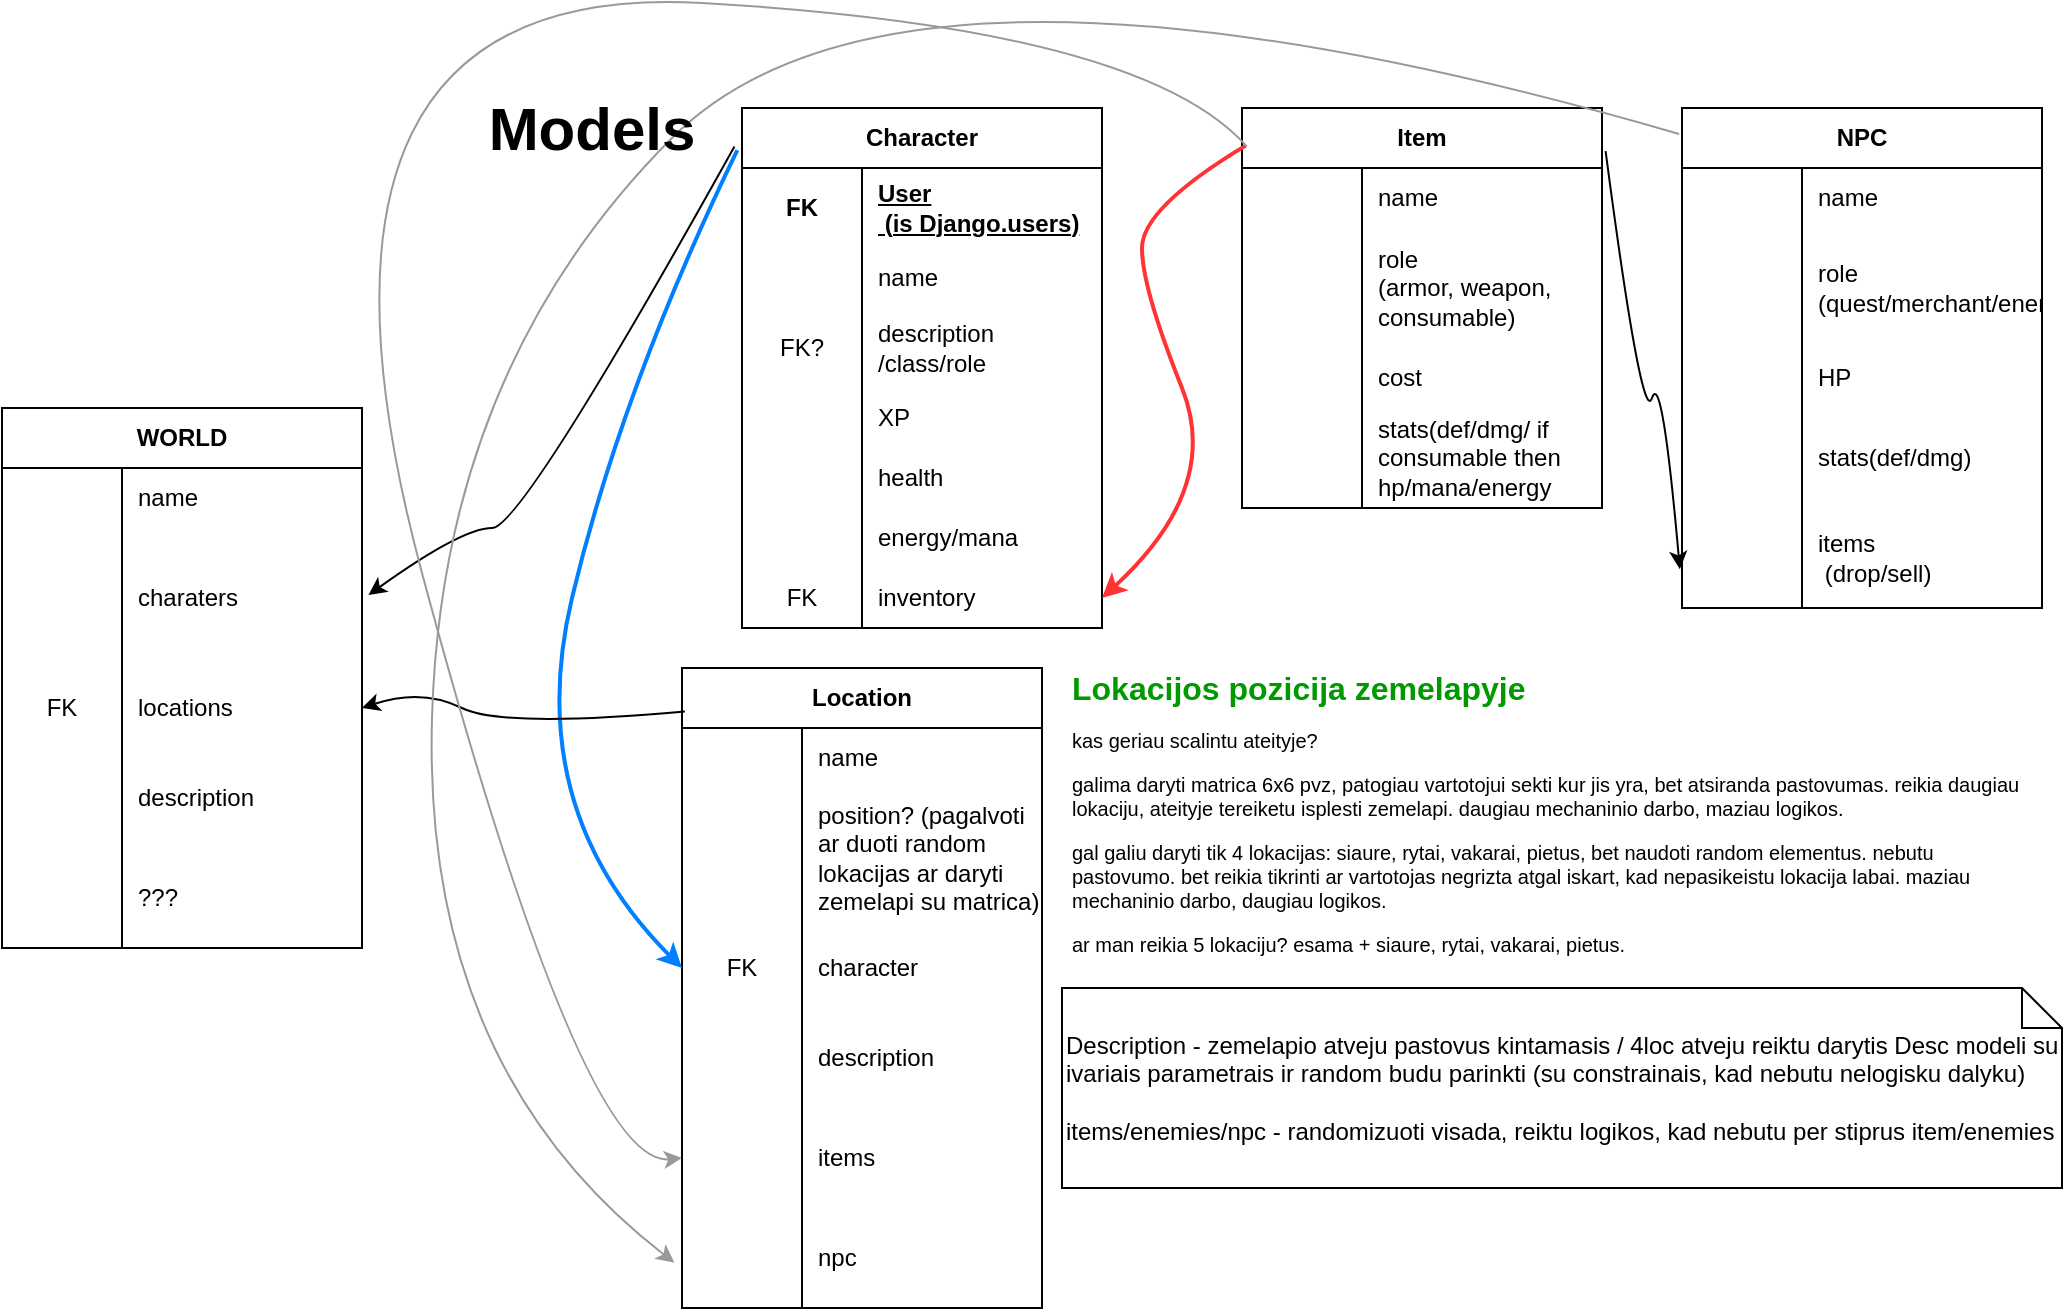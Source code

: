 <mxfile version="22.1.4" type="github">
  <diagram name="Page-1" id="NgMxnCGfI6lpgmHuZvVO">
    <mxGraphModel dx="2081" dy="1786" grid="1" gridSize="10" guides="1" tooltips="1" connect="1" arrows="1" fold="1" page="1" pageScale="1" pageWidth="850" pageHeight="1100" math="0" shadow="0">
      <root>
        <mxCell id="0" />
        <mxCell id="1" parent="0" />
        <mxCell id="99KLzJJd3JAzD1r81Fv1-16" value="Character" style="shape=table;startSize=30;container=1;collapsible=1;childLayout=tableLayout;fixedRows=1;rowLines=0;fontStyle=1;align=center;resizeLast=1;html=1;whiteSpace=wrap;points=[[0,0,0,0,0],[0,0.25,0,0,0],[0,0.5,0,0,0],[0,0.75,0,0,0],[0,1,0,0,0],[0.25,0,0,0,0],[0.25,1,0,0,0],[0.5,0,0,0,0],[0.5,1,0,0,0],[0.75,0,0,0,0],[0.75,1,0,0,0],[1,0,0,0,0],[1,0.25,0,0,0],[1,0.5,0,0,0],[1,0.75,0,0,0],[1,1,0,0,0]];" vertex="1" parent="1">
          <mxGeometry x="150" y="20" width="180" height="260" as="geometry">
            <mxRectangle x="40" y="340" width="100" height="30" as="alternateBounds" />
          </mxGeometry>
        </mxCell>
        <mxCell id="99KLzJJd3JAzD1r81Fv1-17" value="" style="shape=tableRow;horizontal=0;startSize=0;swimlaneHead=0;swimlaneBody=0;fillColor=none;collapsible=0;dropTarget=0;points=[[0,0.5],[1,0.5]];portConstraint=eastwest;top=0;left=0;right=0;bottom=0;html=1;" vertex="1" parent="99KLzJJd3JAzD1r81Fv1-16">
          <mxGeometry y="30" width="180" height="40" as="geometry" />
        </mxCell>
        <mxCell id="99KLzJJd3JAzD1r81Fv1-18" value="FK" style="shape=partialRectangle;connectable=0;fillColor=none;top=0;left=0;bottom=0;right=0;fontStyle=1;overflow=hidden;html=1;whiteSpace=wrap;" vertex="1" parent="99KLzJJd3JAzD1r81Fv1-17">
          <mxGeometry width="60" height="40" as="geometry">
            <mxRectangle width="60" height="40" as="alternateBounds" />
          </mxGeometry>
        </mxCell>
        <mxCell id="99KLzJJd3JAzD1r81Fv1-19" value="&lt;div&gt;User&lt;/div&gt;&amp;nbsp;(is Django.users)" style="shape=partialRectangle;connectable=0;fillColor=none;top=0;left=0;bottom=0;right=0;align=left;spacingLeft=6;fontStyle=5;overflow=hidden;html=1;whiteSpace=wrap;" vertex="1" parent="99KLzJJd3JAzD1r81Fv1-17">
          <mxGeometry x="60" width="120" height="40" as="geometry">
            <mxRectangle width="120" height="40" as="alternateBounds" />
          </mxGeometry>
        </mxCell>
        <mxCell id="99KLzJJd3JAzD1r81Fv1-23" value="" style="shape=tableRow;horizontal=0;startSize=0;swimlaneHead=0;swimlaneBody=0;fillColor=none;collapsible=0;dropTarget=0;points=[[0,0.5],[1,0.5]];portConstraint=eastwest;top=0;left=0;right=0;bottom=0;html=1;" vertex="1" parent="99KLzJJd3JAzD1r81Fv1-16">
          <mxGeometry y="70" width="180" height="30" as="geometry" />
        </mxCell>
        <mxCell id="99KLzJJd3JAzD1r81Fv1-24" value="" style="shape=partialRectangle;connectable=0;fillColor=none;top=0;left=0;bottom=0;right=0;editable=1;overflow=hidden;html=1;whiteSpace=wrap;" vertex="1" parent="99KLzJJd3JAzD1r81Fv1-23">
          <mxGeometry width="60" height="30" as="geometry">
            <mxRectangle width="60" height="30" as="alternateBounds" />
          </mxGeometry>
        </mxCell>
        <mxCell id="99KLzJJd3JAzD1r81Fv1-25" value="name" style="shape=partialRectangle;connectable=0;fillColor=none;top=0;left=0;bottom=0;right=0;align=left;spacingLeft=6;overflow=hidden;html=1;whiteSpace=wrap;" vertex="1" parent="99KLzJJd3JAzD1r81Fv1-23">
          <mxGeometry x="60" width="120" height="30" as="geometry">
            <mxRectangle width="120" height="30" as="alternateBounds" />
          </mxGeometry>
        </mxCell>
        <mxCell id="99KLzJJd3JAzD1r81Fv1-29" style="shape=tableRow;horizontal=0;startSize=0;swimlaneHead=0;swimlaneBody=0;fillColor=none;collapsible=0;dropTarget=0;points=[[0,0.5],[1,0.5]];portConstraint=eastwest;top=0;left=0;right=0;bottom=0;html=1;" vertex="1" parent="99KLzJJd3JAzD1r81Fv1-16">
          <mxGeometry y="100" width="180" height="40" as="geometry" />
        </mxCell>
        <mxCell id="99KLzJJd3JAzD1r81Fv1-30" value="FK?" style="shape=partialRectangle;connectable=0;fillColor=none;top=0;left=0;bottom=0;right=0;editable=1;overflow=hidden;html=1;whiteSpace=wrap;" vertex="1" parent="99KLzJJd3JAzD1r81Fv1-29">
          <mxGeometry width="60" height="40" as="geometry">
            <mxRectangle width="60" height="40" as="alternateBounds" />
          </mxGeometry>
        </mxCell>
        <mxCell id="99KLzJJd3JAzD1r81Fv1-31" value="&lt;div&gt;description&lt;/div&gt;&lt;div&gt;/class/role&lt;/div&gt;" style="shape=partialRectangle;connectable=0;fillColor=none;top=0;left=0;bottom=0;right=0;align=left;spacingLeft=6;overflow=hidden;html=1;whiteSpace=wrap;" vertex="1" parent="99KLzJJd3JAzD1r81Fv1-29">
          <mxGeometry x="60" width="120" height="40" as="geometry">
            <mxRectangle width="120" height="40" as="alternateBounds" />
          </mxGeometry>
        </mxCell>
        <mxCell id="99KLzJJd3JAzD1r81Fv1-48" style="shape=tableRow;horizontal=0;startSize=0;swimlaneHead=0;swimlaneBody=0;fillColor=none;collapsible=0;dropTarget=0;points=[[0,0.5],[1,0.5]];portConstraint=eastwest;top=0;left=0;right=0;bottom=0;html=1;" vertex="1" parent="99KLzJJd3JAzD1r81Fv1-16">
          <mxGeometry y="140" width="180" height="30" as="geometry" />
        </mxCell>
        <mxCell id="99KLzJJd3JAzD1r81Fv1-49" style="shape=partialRectangle;connectable=0;fillColor=none;top=0;left=0;bottom=0;right=0;editable=1;overflow=hidden;html=1;whiteSpace=wrap;" vertex="1" parent="99KLzJJd3JAzD1r81Fv1-48">
          <mxGeometry width="60" height="30" as="geometry">
            <mxRectangle width="60" height="30" as="alternateBounds" />
          </mxGeometry>
        </mxCell>
        <mxCell id="99KLzJJd3JAzD1r81Fv1-50" value="XP" style="shape=partialRectangle;connectable=0;fillColor=none;top=0;left=0;bottom=0;right=0;align=left;spacingLeft=6;overflow=hidden;html=1;whiteSpace=wrap;" vertex="1" parent="99KLzJJd3JAzD1r81Fv1-48">
          <mxGeometry x="60" width="120" height="30" as="geometry">
            <mxRectangle width="120" height="30" as="alternateBounds" />
          </mxGeometry>
        </mxCell>
        <mxCell id="99KLzJJd3JAzD1r81Fv1-98" style="shape=tableRow;horizontal=0;startSize=0;swimlaneHead=0;swimlaneBody=0;fillColor=none;collapsible=0;dropTarget=0;points=[[0,0.5],[1,0.5]];portConstraint=eastwest;top=0;left=0;right=0;bottom=0;html=1;" vertex="1" parent="99KLzJJd3JAzD1r81Fv1-16">
          <mxGeometry y="170" width="180" height="30" as="geometry" />
        </mxCell>
        <mxCell id="99KLzJJd3JAzD1r81Fv1-99" style="shape=partialRectangle;connectable=0;fillColor=none;top=0;left=0;bottom=0;right=0;editable=1;overflow=hidden;html=1;whiteSpace=wrap;" vertex="1" parent="99KLzJJd3JAzD1r81Fv1-98">
          <mxGeometry width="60" height="30" as="geometry">
            <mxRectangle width="60" height="30" as="alternateBounds" />
          </mxGeometry>
        </mxCell>
        <mxCell id="99KLzJJd3JAzD1r81Fv1-100" value="health" style="shape=partialRectangle;connectable=0;fillColor=none;top=0;left=0;bottom=0;right=0;align=left;spacingLeft=6;overflow=hidden;html=1;whiteSpace=wrap;" vertex="1" parent="99KLzJJd3JAzD1r81Fv1-98">
          <mxGeometry x="60" width="120" height="30" as="geometry">
            <mxRectangle width="120" height="30" as="alternateBounds" />
          </mxGeometry>
        </mxCell>
        <mxCell id="99KLzJJd3JAzD1r81Fv1-51" style="shape=tableRow;horizontal=0;startSize=0;swimlaneHead=0;swimlaneBody=0;fillColor=none;collapsible=0;dropTarget=0;points=[[0,0.5],[1,0.5]];portConstraint=eastwest;top=0;left=0;right=0;bottom=0;html=1;" vertex="1" parent="99KLzJJd3JAzD1r81Fv1-16">
          <mxGeometry y="200" width="180" height="30" as="geometry" />
        </mxCell>
        <mxCell id="99KLzJJd3JAzD1r81Fv1-52" style="shape=partialRectangle;connectable=0;fillColor=none;top=0;left=0;bottom=0;right=0;editable=1;overflow=hidden;html=1;whiteSpace=wrap;" vertex="1" parent="99KLzJJd3JAzD1r81Fv1-51">
          <mxGeometry width="60" height="30" as="geometry">
            <mxRectangle width="60" height="30" as="alternateBounds" />
          </mxGeometry>
        </mxCell>
        <mxCell id="99KLzJJd3JAzD1r81Fv1-53" value="energy/mana" style="shape=partialRectangle;connectable=0;fillColor=none;top=0;left=0;bottom=0;right=0;align=left;spacingLeft=6;overflow=hidden;html=1;whiteSpace=wrap;" vertex="1" parent="99KLzJJd3JAzD1r81Fv1-51">
          <mxGeometry x="60" width="120" height="30" as="geometry">
            <mxRectangle width="120" height="30" as="alternateBounds" />
          </mxGeometry>
        </mxCell>
        <mxCell id="99KLzJJd3JAzD1r81Fv1-54" style="shape=tableRow;horizontal=0;startSize=0;swimlaneHead=0;swimlaneBody=0;fillColor=none;collapsible=0;dropTarget=0;points=[[0,0.5],[1,0.5]];portConstraint=eastwest;top=0;left=0;right=0;bottom=0;html=1;" vertex="1" parent="99KLzJJd3JAzD1r81Fv1-16">
          <mxGeometry y="230" width="180" height="30" as="geometry" />
        </mxCell>
        <mxCell id="99KLzJJd3JAzD1r81Fv1-55" value="FK" style="shape=partialRectangle;connectable=0;fillColor=none;top=0;left=0;bottom=0;right=0;editable=1;overflow=hidden;html=1;whiteSpace=wrap;" vertex="1" parent="99KLzJJd3JAzD1r81Fv1-54">
          <mxGeometry width="60" height="30" as="geometry">
            <mxRectangle width="60" height="30" as="alternateBounds" />
          </mxGeometry>
        </mxCell>
        <mxCell id="99KLzJJd3JAzD1r81Fv1-56" value="inventory" style="shape=partialRectangle;connectable=0;fillColor=none;top=0;left=0;bottom=0;right=0;align=left;spacingLeft=6;overflow=hidden;html=1;whiteSpace=wrap;" vertex="1" parent="99KLzJJd3JAzD1r81Fv1-54">
          <mxGeometry x="60" width="120" height="30" as="geometry">
            <mxRectangle width="120" height="30" as="alternateBounds" />
          </mxGeometry>
        </mxCell>
        <mxCell id="99KLzJJd3JAzD1r81Fv1-58" value="Item" style="shape=table;startSize=30;container=1;collapsible=1;childLayout=tableLayout;fixedRows=1;rowLines=0;fontStyle=1;align=center;resizeLast=1;html=1;whiteSpace=wrap;points=[[0,0,0,0,0],[0,0.25,0,0,0],[0,0.5,0,0,0],[0,0.75,0,0,0],[0,1,0,0,0],[0.25,0,0,0,0],[0.25,1,0,0,0],[0.5,0,0,0,0],[0.5,1,0,0,0],[0.75,0,0,0,0],[0.75,1,0,0,0],[1,0,0,0,0],[1,0.25,0,0,0],[1,0.5,0,0,0],[1,0.75,0,0,0],[1,1,0,0,0]];" vertex="1" parent="1">
          <mxGeometry x="400" y="20" width="180" height="200" as="geometry">
            <mxRectangle x="40" y="340" width="100" height="30" as="alternateBounds" />
          </mxGeometry>
        </mxCell>
        <mxCell id="99KLzJJd3JAzD1r81Fv1-62" value="" style="shape=tableRow;horizontal=0;startSize=0;swimlaneHead=0;swimlaneBody=0;fillColor=none;collapsible=0;dropTarget=0;points=[[0,0.5],[1,0.5]];portConstraint=eastwest;top=0;left=0;right=0;bottom=0;html=1;" vertex="1" parent="99KLzJJd3JAzD1r81Fv1-58">
          <mxGeometry y="30" width="180" height="30" as="geometry" />
        </mxCell>
        <mxCell id="99KLzJJd3JAzD1r81Fv1-63" value="" style="shape=partialRectangle;connectable=0;fillColor=none;top=0;left=0;bottom=0;right=0;editable=1;overflow=hidden;html=1;whiteSpace=wrap;" vertex="1" parent="99KLzJJd3JAzD1r81Fv1-62">
          <mxGeometry width="60" height="30" as="geometry">
            <mxRectangle width="60" height="30" as="alternateBounds" />
          </mxGeometry>
        </mxCell>
        <mxCell id="99KLzJJd3JAzD1r81Fv1-64" value="name" style="shape=partialRectangle;connectable=0;fillColor=none;top=0;left=0;bottom=0;right=0;align=left;spacingLeft=6;overflow=hidden;html=1;whiteSpace=wrap;" vertex="1" parent="99KLzJJd3JAzD1r81Fv1-62">
          <mxGeometry x="60" width="120" height="30" as="geometry">
            <mxRectangle width="120" height="30" as="alternateBounds" />
          </mxGeometry>
        </mxCell>
        <mxCell id="99KLzJJd3JAzD1r81Fv1-65" style="shape=tableRow;horizontal=0;startSize=0;swimlaneHead=0;swimlaneBody=0;fillColor=none;collapsible=0;dropTarget=0;points=[[0,0.5],[1,0.5]];portConstraint=eastwest;top=0;left=0;right=0;bottom=0;html=1;" vertex="1" parent="99KLzJJd3JAzD1r81Fv1-58">
          <mxGeometry y="60" width="180" height="60" as="geometry" />
        </mxCell>
        <mxCell id="99KLzJJd3JAzD1r81Fv1-66" value="" style="shape=partialRectangle;connectable=0;fillColor=none;top=0;left=0;bottom=0;right=0;editable=1;overflow=hidden;html=1;whiteSpace=wrap;" vertex="1" parent="99KLzJJd3JAzD1r81Fv1-65">
          <mxGeometry width="60" height="60" as="geometry">
            <mxRectangle width="60" height="60" as="alternateBounds" />
          </mxGeometry>
        </mxCell>
        <mxCell id="99KLzJJd3JAzD1r81Fv1-67" value="&lt;div&gt;role&lt;/div&gt;(armor, weapon, consumable)" style="shape=partialRectangle;connectable=0;fillColor=none;top=0;left=0;bottom=0;right=0;align=left;spacingLeft=6;overflow=hidden;html=1;whiteSpace=wrap;" vertex="1" parent="99KLzJJd3JAzD1r81Fv1-65">
          <mxGeometry x="60" width="120" height="60" as="geometry">
            <mxRectangle width="120" height="60" as="alternateBounds" />
          </mxGeometry>
        </mxCell>
        <mxCell id="99KLzJJd3JAzD1r81Fv1-68" style="shape=tableRow;horizontal=0;startSize=0;swimlaneHead=0;swimlaneBody=0;fillColor=none;collapsible=0;dropTarget=0;points=[[0,0.5],[1,0.5]];portConstraint=eastwest;top=0;left=0;right=0;bottom=0;html=1;" vertex="1" parent="99KLzJJd3JAzD1r81Fv1-58">
          <mxGeometry y="120" width="180" height="30" as="geometry" />
        </mxCell>
        <mxCell id="99KLzJJd3JAzD1r81Fv1-69" style="shape=partialRectangle;connectable=0;fillColor=none;top=0;left=0;bottom=0;right=0;editable=1;overflow=hidden;html=1;whiteSpace=wrap;" vertex="1" parent="99KLzJJd3JAzD1r81Fv1-68">
          <mxGeometry width="60" height="30" as="geometry">
            <mxRectangle width="60" height="30" as="alternateBounds" />
          </mxGeometry>
        </mxCell>
        <mxCell id="99KLzJJd3JAzD1r81Fv1-70" value="cost" style="shape=partialRectangle;connectable=0;fillColor=none;top=0;left=0;bottom=0;right=0;align=left;spacingLeft=6;overflow=hidden;html=1;whiteSpace=wrap;" vertex="1" parent="99KLzJJd3JAzD1r81Fv1-68">
          <mxGeometry x="60" width="120" height="30" as="geometry">
            <mxRectangle width="120" height="30" as="alternateBounds" />
          </mxGeometry>
        </mxCell>
        <mxCell id="99KLzJJd3JAzD1r81Fv1-71" style="shape=tableRow;horizontal=0;startSize=0;swimlaneHead=0;swimlaneBody=0;fillColor=none;collapsible=0;dropTarget=0;points=[[0,0.5],[1,0.5]];portConstraint=eastwest;top=0;left=0;right=0;bottom=0;html=1;" vertex="1" parent="99KLzJJd3JAzD1r81Fv1-58">
          <mxGeometry y="150" width="180" height="50" as="geometry" />
        </mxCell>
        <mxCell id="99KLzJJd3JAzD1r81Fv1-72" style="shape=partialRectangle;connectable=0;fillColor=none;top=0;left=0;bottom=0;right=0;editable=1;overflow=hidden;html=1;whiteSpace=wrap;" vertex="1" parent="99KLzJJd3JAzD1r81Fv1-71">
          <mxGeometry width="60" height="50" as="geometry">
            <mxRectangle width="60" height="50" as="alternateBounds" />
          </mxGeometry>
        </mxCell>
        <mxCell id="99KLzJJd3JAzD1r81Fv1-73" value="stats(def/dmg/ if consumable then hp/mana/energy" style="shape=partialRectangle;connectable=0;fillColor=none;top=0;left=0;bottom=0;right=0;align=left;spacingLeft=6;overflow=hidden;html=1;whiteSpace=wrap;" vertex="1" parent="99KLzJJd3JAzD1r81Fv1-71">
          <mxGeometry x="60" width="120" height="50" as="geometry">
            <mxRectangle width="120" height="50" as="alternateBounds" />
          </mxGeometry>
        </mxCell>
        <mxCell id="99KLzJJd3JAzD1r81Fv1-77" value="" style="curved=1;endArrow=classic;html=1;rounded=0;exitX=0.01;exitY=0.094;exitDx=0;exitDy=0;exitPerimeter=0;entryX=1;entryY=0.5;entryDx=0;entryDy=0;strokeColor=#FF3333;strokeWidth=2;" edge="1" parent="1" source="99KLzJJd3JAzD1r81Fv1-58" target="99KLzJJd3JAzD1r81Fv1-54">
          <mxGeometry width="50" height="50" relative="1" as="geometry">
            <mxPoint x="430" y="320" as="sourcePoint" />
            <mxPoint x="480" y="270" as="targetPoint" />
            <Array as="points">
              <mxPoint x="350" y="70" />
              <mxPoint x="350" y="110" />
              <mxPoint x="390" y="210" />
            </Array>
          </mxGeometry>
        </mxCell>
        <mxCell id="99KLzJJd3JAzD1r81Fv1-78" value="Location" style="shape=table;startSize=30;container=1;collapsible=1;childLayout=tableLayout;fixedRows=1;rowLines=0;fontStyle=1;align=center;resizeLast=1;html=1;whiteSpace=wrap;points=[[0,0,0,0,0],[0,0.25,0,0,0],[0,0.5,0,0,0],[0,0.75,0,0,0],[0,1,0,0,0],[0.25,0,0,0,0],[0.25,1,0,0,0],[0.5,0,0,0,0],[0.5,1,0,0,0],[0.75,0,0,0,0],[0.75,1,0,0,0],[1,0,0,0,0],[1,0.25,0,0,0],[1,0.5,0,0,0],[1,0.75,0,0,0],[1,1,0,0,0]];" vertex="1" parent="1">
          <mxGeometry x="120" y="300" width="180" height="320" as="geometry">
            <mxRectangle x="40" y="340" width="100" height="30" as="alternateBounds" />
          </mxGeometry>
        </mxCell>
        <mxCell id="99KLzJJd3JAzD1r81Fv1-79" value="" style="shape=tableRow;horizontal=0;startSize=0;swimlaneHead=0;swimlaneBody=0;fillColor=none;collapsible=0;dropTarget=0;points=[[0,0.5],[1,0.5]];portConstraint=eastwest;top=0;left=0;right=0;bottom=0;html=1;" vertex="1" parent="99KLzJJd3JAzD1r81Fv1-78">
          <mxGeometry y="30" width="180" height="30" as="geometry" />
        </mxCell>
        <mxCell id="99KLzJJd3JAzD1r81Fv1-80" value="" style="shape=partialRectangle;connectable=0;fillColor=none;top=0;left=0;bottom=0;right=0;editable=1;overflow=hidden;html=1;whiteSpace=wrap;" vertex="1" parent="99KLzJJd3JAzD1r81Fv1-79">
          <mxGeometry width="60" height="30" as="geometry">
            <mxRectangle width="60" height="30" as="alternateBounds" />
          </mxGeometry>
        </mxCell>
        <mxCell id="99KLzJJd3JAzD1r81Fv1-81" value="name" style="shape=partialRectangle;connectable=0;fillColor=none;top=0;left=0;bottom=0;right=0;align=left;spacingLeft=6;overflow=hidden;html=1;whiteSpace=wrap;" vertex="1" parent="99KLzJJd3JAzD1r81Fv1-79">
          <mxGeometry x="60" width="120" height="30" as="geometry">
            <mxRectangle width="120" height="30" as="alternateBounds" />
          </mxGeometry>
        </mxCell>
        <mxCell id="99KLzJJd3JAzD1r81Fv1-82" style="shape=tableRow;horizontal=0;startSize=0;swimlaneHead=0;swimlaneBody=0;fillColor=none;collapsible=0;dropTarget=0;points=[[0,0.5],[1,0.5]];portConstraint=eastwest;top=0;left=0;right=0;bottom=0;html=1;" vertex="1" parent="99KLzJJd3JAzD1r81Fv1-78">
          <mxGeometry y="60" width="180" height="70" as="geometry" />
        </mxCell>
        <mxCell id="99KLzJJd3JAzD1r81Fv1-83" value="" style="shape=partialRectangle;connectable=0;fillColor=none;top=0;left=0;bottom=0;right=0;editable=1;overflow=hidden;html=1;whiteSpace=wrap;" vertex="1" parent="99KLzJJd3JAzD1r81Fv1-82">
          <mxGeometry width="60" height="70" as="geometry">
            <mxRectangle width="60" height="70" as="alternateBounds" />
          </mxGeometry>
        </mxCell>
        <mxCell id="99KLzJJd3JAzD1r81Fv1-84" value="position? (pagalvoti ar duoti random lokacijas ar daryti zemelapi su matrica)" style="shape=partialRectangle;connectable=0;fillColor=none;top=0;left=0;bottom=0;right=0;align=left;spacingLeft=6;overflow=hidden;html=1;whiteSpace=wrap;" vertex="1" parent="99KLzJJd3JAzD1r81Fv1-82">
          <mxGeometry x="60" width="120" height="70" as="geometry">
            <mxRectangle width="120" height="70" as="alternateBounds" />
          </mxGeometry>
        </mxCell>
        <mxCell id="99KLzJJd3JAzD1r81Fv1-85" style="shape=tableRow;horizontal=0;startSize=0;swimlaneHead=0;swimlaneBody=0;fillColor=none;collapsible=0;dropTarget=0;points=[[0,0.5],[1,0.5]];portConstraint=eastwest;top=0;left=0;right=0;bottom=0;html=1;" vertex="1" parent="99KLzJJd3JAzD1r81Fv1-78">
          <mxGeometry y="130" width="180" height="40" as="geometry" />
        </mxCell>
        <mxCell id="99KLzJJd3JAzD1r81Fv1-86" value="FK" style="shape=partialRectangle;connectable=0;fillColor=none;top=0;left=0;bottom=0;right=0;editable=1;overflow=hidden;html=1;whiteSpace=wrap;" vertex="1" parent="99KLzJJd3JAzD1r81Fv1-85">
          <mxGeometry width="60" height="40" as="geometry">
            <mxRectangle width="60" height="40" as="alternateBounds" />
          </mxGeometry>
        </mxCell>
        <mxCell id="99KLzJJd3JAzD1r81Fv1-87" value="character" style="shape=partialRectangle;connectable=0;fillColor=none;top=0;left=0;bottom=0;right=0;align=left;spacingLeft=6;overflow=hidden;html=1;whiteSpace=wrap;" vertex="1" parent="99KLzJJd3JAzD1r81Fv1-85">
          <mxGeometry x="60" width="120" height="40" as="geometry">
            <mxRectangle width="120" height="40" as="alternateBounds" />
          </mxGeometry>
        </mxCell>
        <mxCell id="99KLzJJd3JAzD1r81Fv1-88" style="shape=tableRow;horizontal=0;startSize=0;swimlaneHead=0;swimlaneBody=0;fillColor=none;collapsible=0;dropTarget=0;points=[[0,0.5],[1,0.5]];portConstraint=eastwest;top=0;left=0;right=0;bottom=0;html=1;" vertex="1" parent="99KLzJJd3JAzD1r81Fv1-78">
          <mxGeometry y="170" width="180" height="50" as="geometry" />
        </mxCell>
        <mxCell id="99KLzJJd3JAzD1r81Fv1-89" style="shape=partialRectangle;connectable=0;fillColor=none;top=0;left=0;bottom=0;right=0;editable=1;overflow=hidden;html=1;whiteSpace=wrap;" vertex="1" parent="99KLzJJd3JAzD1r81Fv1-88">
          <mxGeometry width="60" height="50" as="geometry">
            <mxRectangle width="60" height="50" as="alternateBounds" />
          </mxGeometry>
        </mxCell>
        <mxCell id="99KLzJJd3JAzD1r81Fv1-90" value="description" style="shape=partialRectangle;connectable=0;fillColor=none;top=0;left=0;bottom=0;right=0;align=left;spacingLeft=6;overflow=hidden;html=1;whiteSpace=wrap;" vertex="1" parent="99KLzJJd3JAzD1r81Fv1-88">
          <mxGeometry x="60" width="120" height="50" as="geometry">
            <mxRectangle width="120" height="50" as="alternateBounds" />
          </mxGeometry>
        </mxCell>
        <mxCell id="99KLzJJd3JAzD1r81Fv1-94" style="shape=tableRow;horizontal=0;startSize=0;swimlaneHead=0;swimlaneBody=0;fillColor=none;collapsible=0;dropTarget=0;points=[[0,0.5],[1,0.5]];portConstraint=eastwest;top=0;left=0;right=0;bottom=0;html=1;" vertex="1" parent="99KLzJJd3JAzD1r81Fv1-78">
          <mxGeometry y="220" width="180" height="50" as="geometry" />
        </mxCell>
        <mxCell id="99KLzJJd3JAzD1r81Fv1-95" style="shape=partialRectangle;connectable=0;fillColor=none;top=0;left=0;bottom=0;right=0;editable=1;overflow=hidden;html=1;whiteSpace=wrap;" vertex="1" parent="99KLzJJd3JAzD1r81Fv1-94">
          <mxGeometry width="60" height="50" as="geometry">
            <mxRectangle width="60" height="50" as="alternateBounds" />
          </mxGeometry>
        </mxCell>
        <mxCell id="99KLzJJd3JAzD1r81Fv1-96" value="items" style="shape=partialRectangle;connectable=0;fillColor=none;top=0;left=0;bottom=0;right=0;align=left;spacingLeft=6;overflow=hidden;html=1;whiteSpace=wrap;" vertex="1" parent="99KLzJJd3JAzD1r81Fv1-94">
          <mxGeometry x="60" width="120" height="50" as="geometry">
            <mxRectangle width="120" height="50" as="alternateBounds" />
          </mxGeometry>
        </mxCell>
        <mxCell id="99KLzJJd3JAzD1r81Fv1-137" style="shape=tableRow;horizontal=0;startSize=0;swimlaneHead=0;swimlaneBody=0;fillColor=none;collapsible=0;dropTarget=0;points=[[0,0.5],[1,0.5]];portConstraint=eastwest;top=0;left=0;right=0;bottom=0;html=1;" vertex="1" parent="99KLzJJd3JAzD1r81Fv1-78">
          <mxGeometry y="270" width="180" height="50" as="geometry" />
        </mxCell>
        <mxCell id="99KLzJJd3JAzD1r81Fv1-138" style="shape=partialRectangle;connectable=0;fillColor=none;top=0;left=0;bottom=0;right=0;editable=1;overflow=hidden;html=1;whiteSpace=wrap;" vertex="1" parent="99KLzJJd3JAzD1r81Fv1-137">
          <mxGeometry width="60" height="50" as="geometry">
            <mxRectangle width="60" height="50" as="alternateBounds" />
          </mxGeometry>
        </mxCell>
        <mxCell id="99KLzJJd3JAzD1r81Fv1-139" value="npc" style="shape=partialRectangle;connectable=0;fillColor=none;top=0;left=0;bottom=0;right=0;align=left;spacingLeft=6;overflow=hidden;html=1;whiteSpace=wrap;" vertex="1" parent="99KLzJJd3JAzD1r81Fv1-137">
          <mxGeometry x="60" width="120" height="50" as="geometry">
            <mxRectangle width="120" height="50" as="alternateBounds" />
          </mxGeometry>
        </mxCell>
        <mxCell id="99KLzJJd3JAzD1r81Fv1-92" value="" style="curved=1;endArrow=classic;html=1;rounded=0;exitX=-0.013;exitY=0.081;exitDx=0;exitDy=0;exitPerimeter=0;entryX=0;entryY=0.5;entryDx=0;entryDy=0;strokeColor=#007FFF;strokeWidth=2;" edge="1" parent="1" source="99KLzJJd3JAzD1r81Fv1-16" target="99KLzJJd3JAzD1r81Fv1-85">
          <mxGeometry width="50" height="50" relative="1" as="geometry">
            <mxPoint x="50" y="290" as="sourcePoint" />
            <mxPoint x="100" y="240" as="targetPoint" />
            <Array as="points">
              <mxPoint x="90" y="160" />
              <mxPoint x="40" y="370" />
            </Array>
          </mxGeometry>
        </mxCell>
        <mxCell id="99KLzJJd3JAzD1r81Fv1-93" value="&lt;h1 style=&quot;font-size: 16px;&quot;&gt;&lt;font style=&quot;font-size: 16px;&quot; color=&quot;#009900&quot;&gt;Lokacijos pozicija zemelapyje&lt;/font&gt;&lt;font style=&quot;font-size: 16px;&quot;&gt;&lt;br&gt;&lt;/font&gt;&lt;/h1&gt;&lt;p style=&quot;font-size: 10px;&quot;&gt;&lt;font style=&quot;font-size: 10px;&quot;&gt;kas geriau scalintu ateityje?&lt;/font&gt;&lt;/p&gt;&lt;p style=&quot;font-size: 10px;&quot;&gt;&lt;font style=&quot;font-size: 10px;&quot;&gt;galima daryti matrica 6x6 pvz, patogiau vartotojui sekti kur jis yra, bet atsiranda pastovumas. reikia daugiau lokaciju, ateityje tereiketu isplesti zemelapi. daugiau mechaninio darbo, maziau logikos.&lt;br&gt;&lt;/font&gt;&lt;/p&gt;&lt;p style=&quot;font-size: 10px;&quot;&gt;&lt;font style=&quot;font-size: 10px;&quot;&gt;gal galiu daryti tik 4 lokacijas: siaure, rytai, vakarai, pietus, bet naudoti random elementus. nebutu pastovumo. bet reikia tikrinti ar vartotojas negrizta atgal iskart, kad nepasikeistu lokacija labai. maziau mechaninio darbo, daugiau logikos.&lt;/font&gt;&lt;/p&gt;&lt;p style=&quot;font-size: 10px;&quot;&gt;&lt;font style=&quot;font-size: 10px;&quot;&gt;ar man reikia 5 lokaciju? esama + siaure, rytai, vakarai, pietus.&lt;/font&gt;&lt;/p&gt;" style="text;html=1;strokeColor=none;fillColor=none;spacing=5;spacingTop=-20;whiteSpace=wrap;overflow=hidden;rounded=0;" vertex="1" parent="1">
          <mxGeometry x="310" y="300" width="490" height="150" as="geometry" />
        </mxCell>
        <mxCell id="99KLzJJd3JAzD1r81Fv1-97" value="Description - zemelapio atveju pastovus kintamasis / 4loc atveju reiktu darytis Desc modeli su ivariais parametrais ir random budu parinkti (su constrainais, kad nebutu nelogisku dalyku)&lt;br&gt;&lt;br&gt;items/enemies/npc - randomizuoti visada, reiktu logikos, kad nebutu per stiprus item/enemies" style="shape=note;size=20;whiteSpace=wrap;html=1;align=left;" vertex="1" parent="1">
          <mxGeometry x="310" y="460" width="500" height="100" as="geometry" />
        </mxCell>
        <mxCell id="99KLzJJd3JAzD1r81Fv1-101" value="NPC" style="shape=table;startSize=30;container=1;collapsible=1;childLayout=tableLayout;fixedRows=1;rowLines=0;fontStyle=1;align=center;resizeLast=1;html=1;whiteSpace=wrap;points=[[0,0,0,0,0],[0,0.25,0,0,0],[0,0.5,0,0,0],[0,0.75,0,0,0],[0,1,0,0,0],[0.25,0,0,0,0],[0.25,1,0,0,0],[0.5,0,0,0,0],[0.5,1,0,0,0],[0.75,0,0,0,0],[0.75,1,0,0,0],[1,0,0,0,0],[1,0.25,0,0,0],[1,0.5,0,0,0],[1,0.75,0,0,0],[1,1,0,0,0]];" vertex="1" parent="1">
          <mxGeometry x="620" y="20" width="180" height="250" as="geometry">
            <mxRectangle x="40" y="340" width="100" height="30" as="alternateBounds" />
          </mxGeometry>
        </mxCell>
        <mxCell id="99KLzJJd3JAzD1r81Fv1-102" value="" style="shape=tableRow;horizontal=0;startSize=0;swimlaneHead=0;swimlaneBody=0;fillColor=none;collapsible=0;dropTarget=0;points=[[0,0.5],[1,0.5]];portConstraint=eastwest;top=0;left=0;right=0;bottom=0;html=1;" vertex="1" parent="99KLzJJd3JAzD1r81Fv1-101">
          <mxGeometry y="30" width="180" height="30" as="geometry" />
        </mxCell>
        <mxCell id="99KLzJJd3JAzD1r81Fv1-103" value="" style="shape=partialRectangle;connectable=0;fillColor=none;top=0;left=0;bottom=0;right=0;editable=1;overflow=hidden;html=1;whiteSpace=wrap;" vertex="1" parent="99KLzJJd3JAzD1r81Fv1-102">
          <mxGeometry width="60" height="30" as="geometry">
            <mxRectangle width="60" height="30" as="alternateBounds" />
          </mxGeometry>
        </mxCell>
        <mxCell id="99KLzJJd3JAzD1r81Fv1-104" value="name" style="shape=partialRectangle;connectable=0;fillColor=none;top=0;left=0;bottom=0;right=0;align=left;spacingLeft=6;overflow=hidden;html=1;whiteSpace=wrap;" vertex="1" parent="99KLzJJd3JAzD1r81Fv1-102">
          <mxGeometry x="60" width="120" height="30" as="geometry">
            <mxRectangle width="120" height="30" as="alternateBounds" />
          </mxGeometry>
        </mxCell>
        <mxCell id="99KLzJJd3JAzD1r81Fv1-105" style="shape=tableRow;horizontal=0;startSize=0;swimlaneHead=0;swimlaneBody=0;fillColor=none;collapsible=0;dropTarget=0;points=[[0,0.5],[1,0.5]];portConstraint=eastwest;top=0;left=0;right=0;bottom=0;html=1;" vertex="1" parent="99KLzJJd3JAzD1r81Fv1-101">
          <mxGeometry y="60" width="180" height="60" as="geometry" />
        </mxCell>
        <mxCell id="99KLzJJd3JAzD1r81Fv1-106" value="" style="shape=partialRectangle;connectable=0;fillColor=none;top=0;left=0;bottom=0;right=0;editable=1;overflow=hidden;html=1;whiteSpace=wrap;" vertex="1" parent="99KLzJJd3JAzD1r81Fv1-105">
          <mxGeometry width="60" height="60" as="geometry">
            <mxRectangle width="60" height="60" as="alternateBounds" />
          </mxGeometry>
        </mxCell>
        <mxCell id="99KLzJJd3JAzD1r81Fv1-107" value="&lt;div&gt;role&lt;/div&gt;(quest/merchant/enemy)" style="shape=partialRectangle;connectable=0;fillColor=none;top=0;left=0;bottom=0;right=0;align=left;spacingLeft=6;overflow=hidden;html=1;whiteSpace=wrap;" vertex="1" parent="99KLzJJd3JAzD1r81Fv1-105">
          <mxGeometry x="60" width="120" height="60" as="geometry">
            <mxRectangle width="120" height="60" as="alternateBounds" />
          </mxGeometry>
        </mxCell>
        <mxCell id="99KLzJJd3JAzD1r81Fv1-108" style="shape=tableRow;horizontal=0;startSize=0;swimlaneHead=0;swimlaneBody=0;fillColor=none;collapsible=0;dropTarget=0;points=[[0,0.5],[1,0.5]];portConstraint=eastwest;top=0;left=0;right=0;bottom=0;html=1;" vertex="1" parent="99KLzJJd3JAzD1r81Fv1-101">
          <mxGeometry y="120" width="180" height="30" as="geometry" />
        </mxCell>
        <mxCell id="99KLzJJd3JAzD1r81Fv1-109" style="shape=partialRectangle;connectable=0;fillColor=none;top=0;left=0;bottom=0;right=0;editable=1;overflow=hidden;html=1;whiteSpace=wrap;" vertex="1" parent="99KLzJJd3JAzD1r81Fv1-108">
          <mxGeometry width="60" height="30" as="geometry">
            <mxRectangle width="60" height="30" as="alternateBounds" />
          </mxGeometry>
        </mxCell>
        <mxCell id="99KLzJJd3JAzD1r81Fv1-110" value="HP" style="shape=partialRectangle;connectable=0;fillColor=none;top=0;left=0;bottom=0;right=0;align=left;spacingLeft=6;overflow=hidden;html=1;whiteSpace=wrap;" vertex="1" parent="99KLzJJd3JAzD1r81Fv1-108">
          <mxGeometry x="60" width="120" height="30" as="geometry">
            <mxRectangle width="120" height="30" as="alternateBounds" />
          </mxGeometry>
        </mxCell>
        <mxCell id="99KLzJJd3JAzD1r81Fv1-111" style="shape=tableRow;horizontal=0;startSize=0;swimlaneHead=0;swimlaneBody=0;fillColor=none;collapsible=0;dropTarget=0;points=[[0,0.5],[1,0.5]];portConstraint=eastwest;top=0;left=0;right=0;bottom=0;html=1;" vertex="1" parent="99KLzJJd3JAzD1r81Fv1-101">
          <mxGeometry y="150" width="180" height="50" as="geometry" />
        </mxCell>
        <mxCell id="99KLzJJd3JAzD1r81Fv1-112" style="shape=partialRectangle;connectable=0;fillColor=none;top=0;left=0;bottom=0;right=0;editable=1;overflow=hidden;html=1;whiteSpace=wrap;" vertex="1" parent="99KLzJJd3JAzD1r81Fv1-111">
          <mxGeometry width="60" height="50" as="geometry">
            <mxRectangle width="60" height="50" as="alternateBounds" />
          </mxGeometry>
        </mxCell>
        <mxCell id="99KLzJJd3JAzD1r81Fv1-113" value="stats(def/dmg)" style="shape=partialRectangle;connectable=0;fillColor=none;top=0;left=0;bottom=0;right=0;align=left;spacingLeft=6;overflow=hidden;html=1;whiteSpace=wrap;" vertex="1" parent="99KLzJJd3JAzD1r81Fv1-111">
          <mxGeometry x="60" width="120" height="50" as="geometry">
            <mxRectangle width="120" height="50" as="alternateBounds" />
          </mxGeometry>
        </mxCell>
        <mxCell id="99KLzJJd3JAzD1r81Fv1-132" style="shape=tableRow;horizontal=0;startSize=0;swimlaneHead=0;swimlaneBody=0;fillColor=none;collapsible=0;dropTarget=0;points=[[0,0.5],[1,0.5]];portConstraint=eastwest;top=0;left=0;right=0;bottom=0;html=1;" vertex="1" parent="99KLzJJd3JAzD1r81Fv1-101">
          <mxGeometry y="200" width="180" height="50" as="geometry" />
        </mxCell>
        <mxCell id="99KLzJJd3JAzD1r81Fv1-133" style="shape=partialRectangle;connectable=0;fillColor=none;top=0;left=0;bottom=0;right=0;editable=1;overflow=hidden;html=1;whiteSpace=wrap;" vertex="1" parent="99KLzJJd3JAzD1r81Fv1-132">
          <mxGeometry width="60" height="50" as="geometry">
            <mxRectangle width="60" height="50" as="alternateBounds" />
          </mxGeometry>
        </mxCell>
        <mxCell id="99KLzJJd3JAzD1r81Fv1-134" value="&lt;div&gt;items&lt;/div&gt;&amp;nbsp;(drop/sell)" style="shape=partialRectangle;connectable=0;fillColor=none;top=0;left=0;bottom=0;right=0;align=left;spacingLeft=6;overflow=hidden;html=1;whiteSpace=wrap;" vertex="1" parent="99KLzJJd3JAzD1r81Fv1-132">
          <mxGeometry x="60" width="120" height="50" as="geometry">
            <mxRectangle width="120" height="50" as="alternateBounds" />
          </mxGeometry>
        </mxCell>
        <mxCell id="99KLzJJd3JAzD1r81Fv1-114" value="WORLD" style="shape=table;startSize=30;container=1;collapsible=1;childLayout=tableLayout;fixedRows=1;rowLines=0;fontStyle=1;align=center;resizeLast=1;html=1;whiteSpace=wrap;points=[[0,0,0,0,0],[0,0.25,0,0,0],[0,0.5,0,0,0],[0,0.75,0,0,0],[0,1,0,0,0],[0.25,0,0,0,0],[0.25,1,0,0,0],[0.5,0,0,0,0],[0.5,1,0,0,0],[0.75,0,0,0,0],[0.75,1,0,0,0],[1,0,0,0,0],[1,0.25,0,0,0],[1,0.5,0,0,0],[1,0.75,0,0,0],[1,1,0,0,0]];" vertex="1" parent="1">
          <mxGeometry x="-220" y="170" width="180" height="270" as="geometry">
            <mxRectangle x="40" y="340" width="100" height="30" as="alternateBounds" />
          </mxGeometry>
        </mxCell>
        <mxCell id="99KLzJJd3JAzD1r81Fv1-115" value="" style="shape=tableRow;horizontal=0;startSize=0;swimlaneHead=0;swimlaneBody=0;fillColor=none;collapsible=0;dropTarget=0;points=[[0,0.5],[1,0.5]];portConstraint=eastwest;top=0;left=0;right=0;bottom=0;html=1;" vertex="1" parent="99KLzJJd3JAzD1r81Fv1-114">
          <mxGeometry y="30" width="180" height="30" as="geometry" />
        </mxCell>
        <mxCell id="99KLzJJd3JAzD1r81Fv1-116" value="" style="shape=partialRectangle;connectable=0;fillColor=none;top=0;left=0;bottom=0;right=0;editable=1;overflow=hidden;html=1;whiteSpace=wrap;" vertex="1" parent="99KLzJJd3JAzD1r81Fv1-115">
          <mxGeometry width="60" height="30" as="geometry">
            <mxRectangle width="60" height="30" as="alternateBounds" />
          </mxGeometry>
        </mxCell>
        <mxCell id="99KLzJJd3JAzD1r81Fv1-117" value="name" style="shape=partialRectangle;connectable=0;fillColor=none;top=0;left=0;bottom=0;right=0;align=left;spacingLeft=6;overflow=hidden;html=1;whiteSpace=wrap;" vertex="1" parent="99KLzJJd3JAzD1r81Fv1-115">
          <mxGeometry x="60" width="120" height="30" as="geometry">
            <mxRectangle width="120" height="30" as="alternateBounds" />
          </mxGeometry>
        </mxCell>
        <mxCell id="99KLzJJd3JAzD1r81Fv1-118" style="shape=tableRow;horizontal=0;startSize=0;swimlaneHead=0;swimlaneBody=0;fillColor=none;collapsible=0;dropTarget=0;points=[[0,0.5],[1,0.5]];portConstraint=eastwest;top=0;left=0;right=0;bottom=0;html=1;" vertex="1" parent="99KLzJJd3JAzD1r81Fv1-114">
          <mxGeometry y="60" width="180" height="70" as="geometry" />
        </mxCell>
        <mxCell id="99KLzJJd3JAzD1r81Fv1-119" value="" style="shape=partialRectangle;connectable=0;fillColor=none;top=0;left=0;bottom=0;right=0;editable=1;overflow=hidden;html=1;whiteSpace=wrap;" vertex="1" parent="99KLzJJd3JAzD1r81Fv1-118">
          <mxGeometry width="60" height="70" as="geometry">
            <mxRectangle width="60" height="70" as="alternateBounds" />
          </mxGeometry>
        </mxCell>
        <mxCell id="99KLzJJd3JAzD1r81Fv1-120" value="charaters" style="shape=partialRectangle;connectable=0;fillColor=none;top=0;left=0;bottom=0;right=0;align=left;spacingLeft=6;overflow=hidden;html=1;whiteSpace=wrap;" vertex="1" parent="99KLzJJd3JAzD1r81Fv1-118">
          <mxGeometry x="60" width="120" height="70" as="geometry">
            <mxRectangle width="120" height="70" as="alternateBounds" />
          </mxGeometry>
        </mxCell>
        <mxCell id="99KLzJJd3JAzD1r81Fv1-121" style="shape=tableRow;horizontal=0;startSize=0;swimlaneHead=0;swimlaneBody=0;fillColor=none;collapsible=0;dropTarget=0;points=[[0,0.5],[1,0.5]];portConstraint=eastwest;top=0;left=0;right=0;bottom=0;html=1;" vertex="1" parent="99KLzJJd3JAzD1r81Fv1-114">
          <mxGeometry y="130" width="180" height="40" as="geometry" />
        </mxCell>
        <mxCell id="99KLzJJd3JAzD1r81Fv1-122" value="FK" style="shape=partialRectangle;connectable=0;fillColor=none;top=0;left=0;bottom=0;right=0;editable=1;overflow=hidden;html=1;whiteSpace=wrap;" vertex="1" parent="99KLzJJd3JAzD1r81Fv1-121">
          <mxGeometry width="60" height="40" as="geometry">
            <mxRectangle width="60" height="40" as="alternateBounds" />
          </mxGeometry>
        </mxCell>
        <mxCell id="99KLzJJd3JAzD1r81Fv1-123" value="&lt;div&gt;locations&lt;/div&gt;" style="shape=partialRectangle;connectable=0;fillColor=none;top=0;left=0;bottom=0;right=0;align=left;spacingLeft=6;overflow=hidden;html=1;whiteSpace=wrap;" vertex="1" parent="99KLzJJd3JAzD1r81Fv1-121">
          <mxGeometry x="60" width="120" height="40" as="geometry">
            <mxRectangle width="120" height="40" as="alternateBounds" />
          </mxGeometry>
        </mxCell>
        <mxCell id="99KLzJJd3JAzD1r81Fv1-124" style="shape=tableRow;horizontal=0;startSize=0;swimlaneHead=0;swimlaneBody=0;fillColor=none;collapsible=0;dropTarget=0;points=[[0,0.5],[1,0.5]];portConstraint=eastwest;top=0;left=0;right=0;bottom=0;html=1;" vertex="1" parent="99KLzJJd3JAzD1r81Fv1-114">
          <mxGeometry y="170" width="180" height="50" as="geometry" />
        </mxCell>
        <mxCell id="99KLzJJd3JAzD1r81Fv1-125" style="shape=partialRectangle;connectable=0;fillColor=none;top=0;left=0;bottom=0;right=0;editable=1;overflow=hidden;html=1;whiteSpace=wrap;" vertex="1" parent="99KLzJJd3JAzD1r81Fv1-124">
          <mxGeometry width="60" height="50" as="geometry">
            <mxRectangle width="60" height="50" as="alternateBounds" />
          </mxGeometry>
        </mxCell>
        <mxCell id="99KLzJJd3JAzD1r81Fv1-126" value="description" style="shape=partialRectangle;connectable=0;fillColor=none;top=0;left=0;bottom=0;right=0;align=left;spacingLeft=6;overflow=hidden;html=1;whiteSpace=wrap;" vertex="1" parent="99KLzJJd3JAzD1r81Fv1-124">
          <mxGeometry x="60" width="120" height="50" as="geometry">
            <mxRectangle width="120" height="50" as="alternateBounds" />
          </mxGeometry>
        </mxCell>
        <mxCell id="99KLzJJd3JAzD1r81Fv1-127" style="shape=tableRow;horizontal=0;startSize=0;swimlaneHead=0;swimlaneBody=0;fillColor=none;collapsible=0;dropTarget=0;points=[[0,0.5],[1,0.5]];portConstraint=eastwest;top=0;left=0;right=0;bottom=0;html=1;" vertex="1" parent="99KLzJJd3JAzD1r81Fv1-114">
          <mxGeometry y="220" width="180" height="50" as="geometry" />
        </mxCell>
        <mxCell id="99KLzJJd3JAzD1r81Fv1-128" style="shape=partialRectangle;connectable=0;fillColor=none;top=0;left=0;bottom=0;right=0;editable=1;overflow=hidden;html=1;whiteSpace=wrap;" vertex="1" parent="99KLzJJd3JAzD1r81Fv1-127">
          <mxGeometry width="60" height="50" as="geometry">
            <mxRectangle width="60" height="50" as="alternateBounds" />
          </mxGeometry>
        </mxCell>
        <mxCell id="99KLzJJd3JAzD1r81Fv1-129" value="???" style="shape=partialRectangle;connectable=0;fillColor=none;top=0;left=0;bottom=0;right=0;align=left;spacingLeft=6;overflow=hidden;html=1;whiteSpace=wrap;" vertex="1" parent="99KLzJJd3JAzD1r81Fv1-127">
          <mxGeometry x="60" width="120" height="50" as="geometry">
            <mxRectangle width="120" height="50" as="alternateBounds" />
          </mxGeometry>
        </mxCell>
        <mxCell id="99KLzJJd3JAzD1r81Fv1-130" value="" style="curved=1;endArrow=classic;html=1;rounded=0;exitX=-0.021;exitY=0.074;exitDx=0;exitDy=0;exitPerimeter=0;entryX=1.018;entryY=0.479;entryDx=0;entryDy=0;entryPerimeter=0;" edge="1" parent="1" source="99KLzJJd3JAzD1r81Fv1-16" target="99KLzJJd3JAzD1r81Fv1-118">
          <mxGeometry width="50" height="50" relative="1" as="geometry">
            <mxPoint x="-10" y="230" as="sourcePoint" />
            <mxPoint x="40" y="180" as="targetPoint" />
            <Array as="points">
              <mxPoint x="40" y="230" />
              <mxPoint x="10" y="230" />
            </Array>
          </mxGeometry>
        </mxCell>
        <mxCell id="99KLzJJd3JAzD1r81Fv1-131" value="" style="curved=1;endArrow=classic;html=1;rounded=0;exitX=0.008;exitY=0.068;exitDx=0;exitDy=0;exitPerimeter=0;entryX=1;entryY=0.5;entryDx=0;entryDy=0;" edge="1" parent="1" source="99KLzJJd3JAzD1r81Fv1-78" target="99KLzJJd3JAzD1r81Fv1-121">
          <mxGeometry width="50" height="50" relative="1" as="geometry">
            <mxPoint x="-20" y="330" as="sourcePoint" />
            <mxPoint x="30" y="280" as="targetPoint" />
            <Array as="points">
              <mxPoint x="30" y="330" />
              <mxPoint x="-10" y="310" />
            </Array>
          </mxGeometry>
        </mxCell>
        <mxCell id="99KLzJJd3JAzD1r81Fv1-136" value="" style="curved=1;endArrow=classic;html=1;rounded=0;exitX=1.01;exitY=0.108;exitDx=0;exitDy=0;exitPerimeter=0;entryX=-0.006;entryY=0.613;entryDx=0;entryDy=0;entryPerimeter=0;" edge="1" parent="1" source="99KLzJJd3JAzD1r81Fv1-58" target="99KLzJJd3JAzD1r81Fv1-132">
          <mxGeometry width="50" height="50" relative="1" as="geometry">
            <mxPoint x="610" y="200" as="sourcePoint" />
            <mxPoint x="660" y="150" as="targetPoint" />
            <Array as="points">
              <mxPoint x="600" y="180" />
              <mxPoint x="610" y="150" />
            </Array>
          </mxGeometry>
        </mxCell>
        <mxCell id="99KLzJJd3JAzD1r81Fv1-140" value="" style="curved=1;endArrow=classic;html=1;rounded=0;entryX=0;entryY=0.5;entryDx=0;entryDy=0;exitX=0.013;exitY=0.096;exitDx=0;exitDy=0;exitPerimeter=0;strokeColor=#999999;" edge="1" parent="1" source="99KLzJJd3JAzD1r81Fv1-58" target="99KLzJJd3JAzD1r81Fv1-94">
          <mxGeometry width="50" height="50" relative="1" as="geometry">
            <mxPoint x="450.9" y="52.8" as="sourcePoint" />
            <mxPoint x="170" y="560" as="targetPoint" />
            <Array as="points">
              <mxPoint x="350" y="-20" />
              <mxPoint x="-90" y="-45" />
              <mxPoint x="70" y="550" />
            </Array>
          </mxGeometry>
        </mxCell>
        <mxCell id="99KLzJJd3JAzD1r81Fv1-141" value="" style="curved=1;endArrow=classic;html=1;rounded=0;exitX=-0.008;exitY=0.052;exitDx=0;exitDy=0;exitPerimeter=0;entryX=-0.021;entryY=0.547;entryDx=0;entryDy=0;entryPerimeter=0;strokeColor=#999999;" edge="1" parent="1" source="99KLzJJd3JAzD1r81Fv1-101" target="99KLzJJd3JAzD1r81Fv1-137">
          <mxGeometry width="50" height="50" relative="1" as="geometry">
            <mxPoint x="480" y="290" as="sourcePoint" />
            <mxPoint x="530" y="240" as="targetPoint" />
            <Array as="points">
              <mxPoint x="230" y="-80" />
              <mxPoint y="150" />
              <mxPoint x="-10" y="500" />
            </Array>
          </mxGeometry>
        </mxCell>
        <mxCell id="99KLzJJd3JAzD1r81Fv1-57" value="Models" style="text;html=1;strokeColor=none;fillColor=none;align=center;verticalAlign=middle;whiteSpace=wrap;rounded=0;fontSize=30;fontStyle=1" vertex="1" parent="1">
          <mxGeometry x="10" y="10" width="130" height="40" as="geometry" />
        </mxCell>
      </root>
    </mxGraphModel>
  </diagram>
</mxfile>
